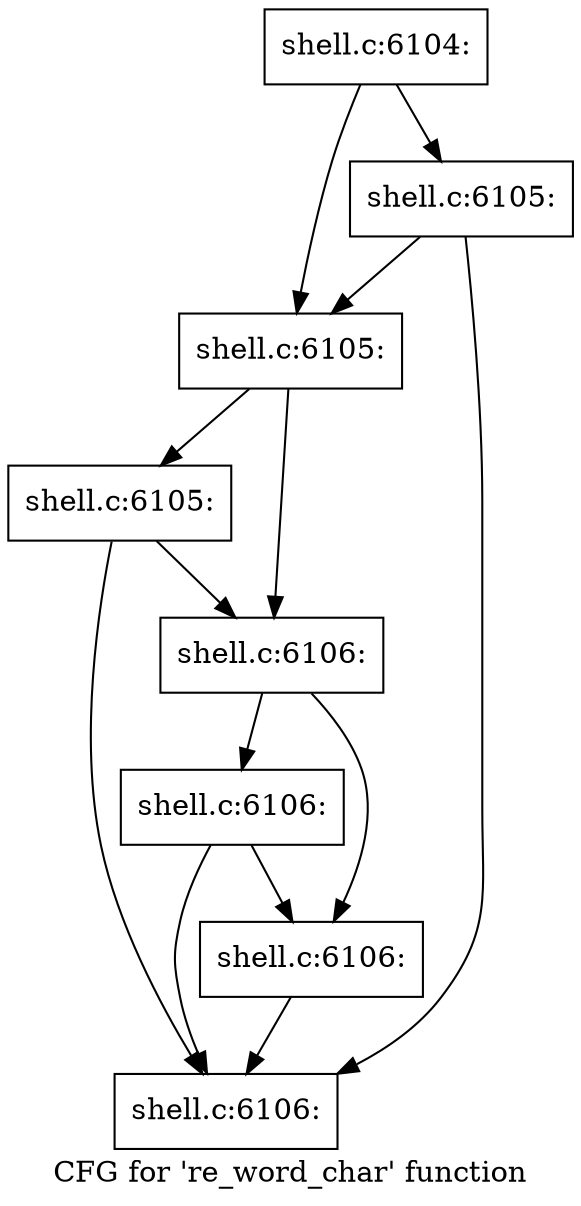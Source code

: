 digraph "CFG for 're_word_char' function" {
	label="CFG for 're_word_char' function";

	Node0x560276a7ee70 [shape=record,label="{shell.c:6104:}"];
	Node0x560276a7ee70 -> Node0x560276a7f040;
	Node0x560276a7ee70 -> Node0x560276a8aae0;
	Node0x560276a7f040 [shape=record,label="{shell.c:6105:}"];
	Node0x560276a7f040 -> Node0x560276a8af50;
	Node0x560276a7f040 -> Node0x560276a8aae0;
	Node0x560276a8aae0 [shape=record,label="{shell.c:6105:}"];
	Node0x560276a8aae0 -> Node0x560276a8b620;
	Node0x560276a8aae0 -> Node0x560276a88bc0;
	Node0x560276a8b620 [shape=record,label="{shell.c:6105:}"];
	Node0x560276a8b620 -> Node0x560276a8af50;
	Node0x560276a8b620 -> Node0x560276a88bc0;
	Node0x560276a88bc0 [shape=record,label="{shell.c:6106:}"];
	Node0x560276a88bc0 -> Node0x560276a8bae0;
	Node0x560276a88bc0 -> Node0x560276a8aa90;
	Node0x560276a8bae0 [shape=record,label="{shell.c:6106:}"];
	Node0x560276a8bae0 -> Node0x560276a8af50;
	Node0x560276a8bae0 -> Node0x560276a8aa90;
	Node0x560276a8aa90 [shape=record,label="{shell.c:6106:}"];
	Node0x560276a8aa90 -> Node0x560276a8af50;
	Node0x560276a8af50 [shape=record,label="{shell.c:6106:}"];
}
